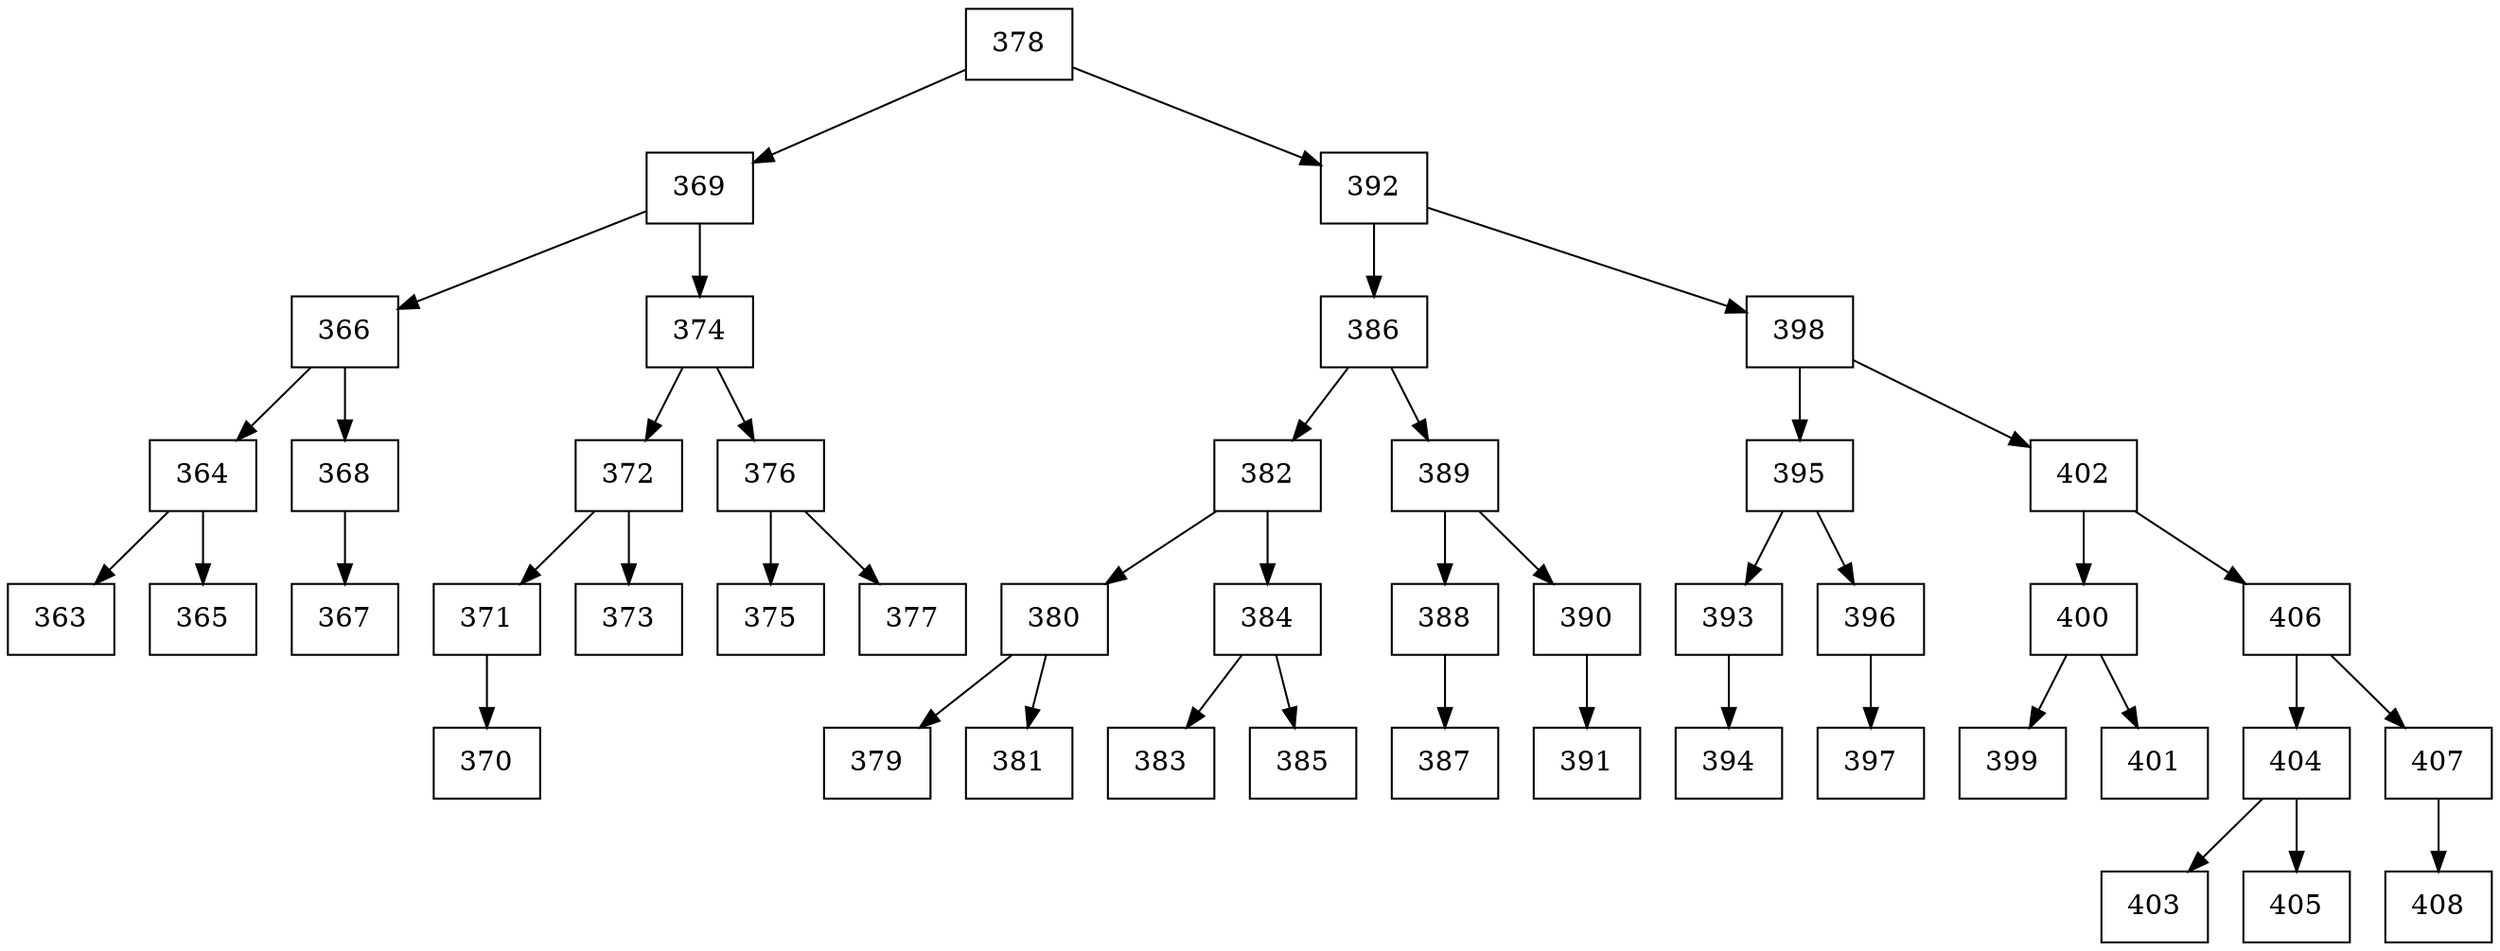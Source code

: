 digraph grafico{
rankdir=UD 
node[shape=box] 
concentrate=true 
nodo378[ shape=record, label ="378"];
nodo369[ shape=record, label ="369"];
nodo366[ shape=record, label ="366"];
nodo364[ shape=record, label ="364"];
nodo363[ shape=record, label ="363"];
nodo364->nodo363
nodo365[ shape=record, label ="365"];
nodo364->nodo365
nodo366->nodo364
nodo368[ shape=record, label ="368"];
nodo367[ shape=record, label ="367"];
nodo368->nodo367
nodo366->nodo368
nodo369->nodo366
nodo374[ shape=record, label ="374"];
nodo372[ shape=record, label ="372"];
nodo371[ shape=record, label ="371"];
nodo370[ shape=record, label ="370"];
nodo371->nodo370
nodo372->nodo371
nodo373[ shape=record, label ="373"];
nodo372->nodo373
nodo374->nodo372
nodo376[ shape=record, label ="376"];
nodo375[ shape=record, label ="375"];
nodo376->nodo375
nodo377[ shape=record, label ="377"];
nodo376->nodo377
nodo374->nodo376
nodo369->nodo374
nodo378->nodo369
nodo392[ shape=record, label ="392"];
nodo386[ shape=record, label ="386"];
nodo382[ shape=record, label ="382"];
nodo380[ shape=record, label ="380"];
nodo379[ shape=record, label ="379"];
nodo380->nodo379
nodo381[ shape=record, label ="381"];
nodo380->nodo381
nodo382->nodo380
nodo384[ shape=record, label ="384"];
nodo383[ shape=record, label ="383"];
nodo384->nodo383
nodo385[ shape=record, label ="385"];
nodo384->nodo385
nodo382->nodo384
nodo386->nodo382
nodo389[ shape=record, label ="389"];
nodo388[ shape=record, label ="388"];
nodo387[ shape=record, label ="387"];
nodo388->nodo387
nodo389->nodo388
nodo390[ shape=record, label ="390"];
nodo391[ shape=record, label ="391"];
nodo390->nodo391
nodo389->nodo390
nodo386->nodo389
nodo392->nodo386
nodo398[ shape=record, label ="398"];
nodo395[ shape=record, label ="395"];
nodo393[ shape=record, label ="393"];
nodo394[ shape=record, label ="394"];
nodo393->nodo394
nodo395->nodo393
nodo396[ shape=record, label ="396"];
nodo397[ shape=record, label ="397"];
nodo396->nodo397
nodo395->nodo396
nodo398->nodo395
nodo402[ shape=record, label ="402"];
nodo400[ shape=record, label ="400"];
nodo399[ shape=record, label ="399"];
nodo400->nodo399
nodo401[ shape=record, label ="401"];
nodo400->nodo401
nodo402->nodo400
nodo406[ shape=record, label ="406"];
nodo404[ shape=record, label ="404"];
nodo403[ shape=record, label ="403"];
nodo404->nodo403
nodo405[ shape=record, label ="405"];
nodo404->nodo405
nodo406->nodo404
nodo407[ shape=record, label ="407"];
nodo408[ shape=record, label ="408"];
nodo407->nodo408
nodo406->nodo407
nodo402->nodo406
nodo398->nodo402
nodo392->nodo398
nodo378->nodo392
}